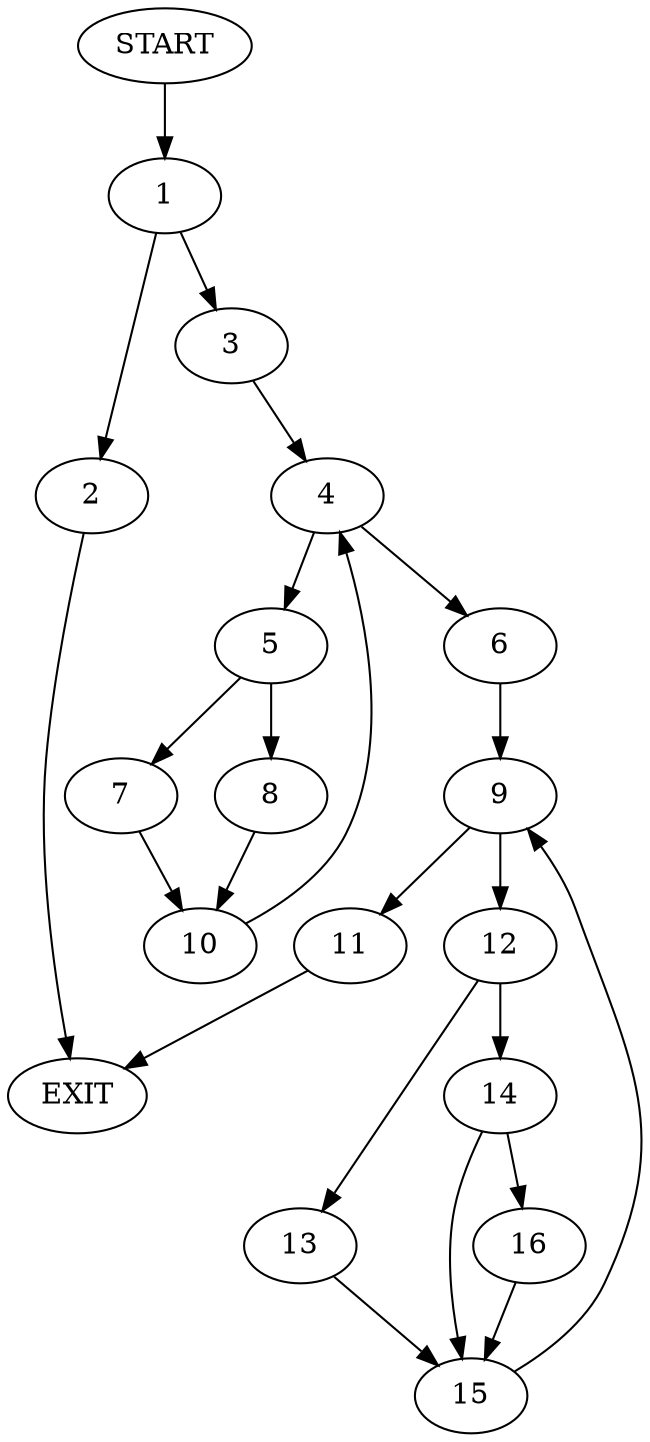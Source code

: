digraph {
0 [label="START"]
17 [label="EXIT"]
0 -> 1
1 -> 2
1 -> 3
2 -> 17
3 -> 4
4 -> 5
4 -> 6
5 -> 7
5 -> 8
6 -> 9
7 -> 10
8 -> 10
10 -> 4
9 -> 11
9 -> 12
11 -> 17
12 -> 13
12 -> 14
13 -> 15
14 -> 15
14 -> 16
15 -> 9
16 -> 15
}
